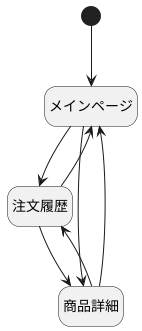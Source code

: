 @startuml 図

hide empty description

[*] --> メインページ
メインページ --> 注文履歴
注文履歴 --> メインページ
注文履歴 --> 商品詳細
商品詳細 --> 注文履歴
メインページ --> 商品詳細
商品詳細 --> メインページ

@enduml
